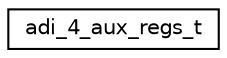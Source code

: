 digraph "Graphical Class Hierarchy"
{
 // LATEX_PDF_SIZE
  edge [fontname="Helvetica",fontsize="10",labelfontname="Helvetica",labelfontsize="10"];
  node [fontname="Helvetica",fontsize="10",shape=record];
  rankdir="LR";
  Node0 [label="adi_4_aux_regs_t",height=0.2,width=0.4,color="black", fillcolor="white", style="filled",URL="$structadi__4__aux__regs__t.html",tooltip="ADI_4_AUX registers."];
}
